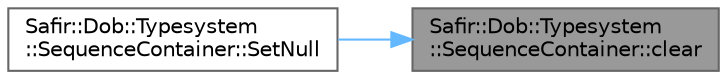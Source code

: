 digraph "Safir::Dob::Typesystem::SequenceContainer::clear"
{
 // LATEX_PDF_SIZE
  bgcolor="transparent";
  edge [fontname=Helvetica,fontsize=10,labelfontname=Helvetica,labelfontsize=10];
  node [fontname=Helvetica,fontsize=10,shape=box,height=0.2,width=0.4];
  rankdir="RL";
  Node1 [label="Safir::Dob::Typesystem\l::SequenceContainer::clear",height=0.2,width=0.4,color="gray40", fillcolor="grey60", style="filled", fontcolor="black",tooltip="Clear the sequence, i.e remove all values."];
  Node1 -> Node2 [dir="back",color="steelblue1",style="solid"];
  Node2 [label="Safir::Dob::Typesystem\l::SequenceContainer::SetNull",height=0.2,width=0.4,color="grey40", fillcolor="white", style="filled",URL="$a01527.html#a034ce1753bdceb9a9385197f130440a4",tooltip="Set the container to null."];
}
